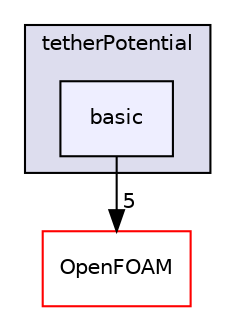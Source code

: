 digraph "src/lagrangian/molecularDynamics/potential/tetherPotential/basic" {
  bgcolor=transparent;
  compound=true
  node [ fontsize="10", fontname="Helvetica"];
  edge [ labelfontsize="10", labelfontname="Helvetica"];
  subgraph clusterdir_be0ea55c675e02a10da4f3c0657cc9af {
    graph [ bgcolor="#ddddee", pencolor="black", label="tetherPotential" fontname="Helvetica", fontsize="10", URL="dir_be0ea55c675e02a10da4f3c0657cc9af.html"]
  dir_a07e024f814fb2e32a467cfe0550bac9 [shape=box, label="basic", style="filled", fillcolor="#eeeeff", pencolor="black", URL="dir_a07e024f814fb2e32a467cfe0550bac9.html"];
  }
  dir_c5473ff19b20e6ec4dfe5c310b3778a8 [shape=box label="OpenFOAM" color="red" URL="dir_c5473ff19b20e6ec4dfe5c310b3778a8.html"];
  dir_a07e024f814fb2e32a467cfe0550bac9->dir_c5473ff19b20e6ec4dfe5c310b3778a8 [headlabel="5", labeldistance=1.5 headhref="dir_001661_001888.html"];
}

